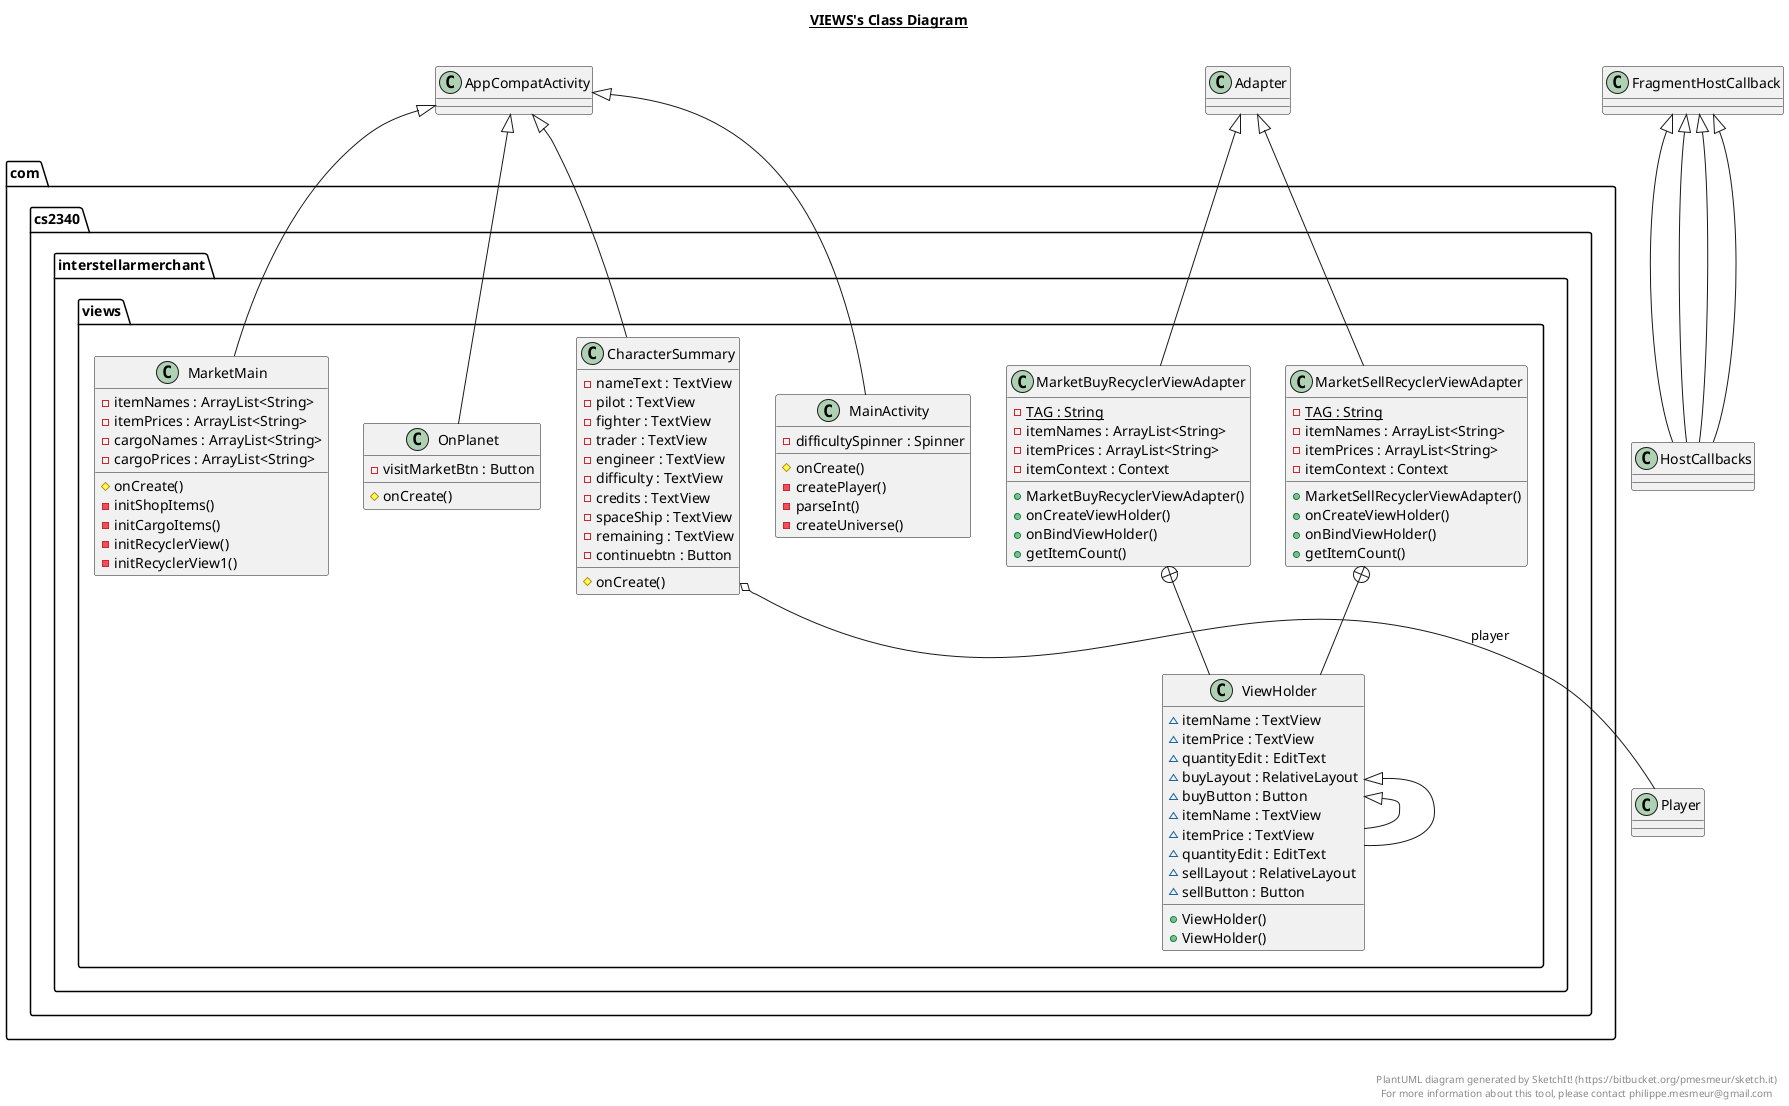 @startuml

title __VIEWS's Class Diagram__\n

  package com.cs2340.interstellarmerchant {
    package com.cs2340.interstellarmerchant.views {
      class CharacterSummary {
          - nameText : TextView
          - pilot : TextView
          - fighter : TextView
          - trader : TextView
          - engineer : TextView
          - difficulty : TextView
          - credits : TextView
          - spaceShip : TextView
          - remaining : TextView
          - continuebtn : Button
          # onCreate()
      }
    }
  }
  

  package com.cs2340.interstellarmerchant {
    package com.cs2340.interstellarmerchant.views {
      class MainActivity {
          - difficultySpinner : Spinner
          # onCreate()
          - createPlayer()
          - parseInt()
          - createUniverse()
      }
    }
  }
  

  package com.cs2340.interstellarmerchant {
    package com.cs2340.interstellarmerchant.views {
      class MarketBuyRecyclerViewAdapter {
          {static} - TAG : String
          - itemNames : ArrayList<String>
          - itemPrices : ArrayList<String>
          - itemContext : Context
          + MarketBuyRecyclerViewAdapter()
          + onCreateViewHolder()
          + onBindViewHolder()
          + getItemCount()
      }
    }
  }
  

  package com.cs2340.interstellarmerchant {
    package com.cs2340.interstellarmerchant.views {
      class ViewHolder {
          ~ itemName : TextView
          ~ itemPrice : TextView
          ~ quantityEdit : EditText
          ~ buyLayout : RelativeLayout
          ~ buyButton : Button
          + ViewHolder()
      }
    }
  }
  

  package com.cs2340.interstellarmerchant {
    package com.cs2340.interstellarmerchant.views {
      class MarketMain {
          - itemNames : ArrayList<String>
          - itemPrices : ArrayList<String>
          - cargoNames : ArrayList<String>
          - cargoPrices : ArrayList<String>
          # onCreate()
          - initShopItems()
          - initCargoItems()
          - initRecyclerView()
          - initRecyclerView1()
      }
    }
  }
  

  package com.cs2340.interstellarmerchant {
    package com.cs2340.interstellarmerchant.views {
      class MarketSellRecyclerViewAdapter {
          {static} - TAG : String
          - itemNames : ArrayList<String>
          - itemPrices : ArrayList<String>
          - itemContext : Context
          + MarketSellRecyclerViewAdapter()
          + onCreateViewHolder()
          + onBindViewHolder()
          + getItemCount()
      }
    }
  }
  

  package com.cs2340.interstellarmerchant {
    package com.cs2340.interstellarmerchant.views {
      class ViewHolder {
          ~ itemName : TextView
          ~ itemPrice : TextView
          ~ quantityEdit : EditText
          ~ sellLayout : RelativeLayout
          ~ sellButton : Button
          + ViewHolder()
      }
    }
  }
  

  package com.cs2340.interstellarmerchant {
    package com.cs2340.interstellarmerchant.views {
      class OnPlanet {
          - visitMarketBtn : Button
          # onCreate()
      }
    }
  }
  

  CharacterSummary -up-|> AppCompatActivity
  CharacterSummary o-- Player : player
  HostCallbacks -up-|> FragmentHostCallback
  MainActivity -up-|> AppCompatActivity
  HostCallbacks -up-|> FragmentHostCallback
  MarketBuyRecyclerViewAdapter -up-|> Adapter
  MarketBuyRecyclerViewAdapter +-down- ViewHolder
  ViewHolder -up-|> ViewHolder
  MarketMain -up-|> AppCompatActivity
  HostCallbacks -up-|> FragmentHostCallback
  MarketSellRecyclerViewAdapter -up-|> Adapter
  MarketSellRecyclerViewAdapter +-down- ViewHolder
  ViewHolder -up-|> ViewHolder
  OnPlanet -up-|> AppCompatActivity
  HostCallbacks -up-|> FragmentHostCallback


right footer


PlantUML diagram generated by SketchIt! (https://bitbucket.org/pmesmeur/sketch.it)
For more information about this tool, please contact philippe.mesmeur@gmail.com
endfooter

@enduml
